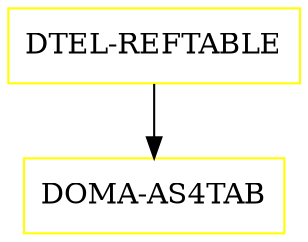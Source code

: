 digraph G {
  "DTEL-REFTABLE" [shape=box,color=yellow];
  "DOMA-AS4TAB" [shape=box,color=yellow,URL="./DOMA_AS4TAB.html"];
  "DTEL-REFTABLE" -> "DOMA-AS4TAB";
}

